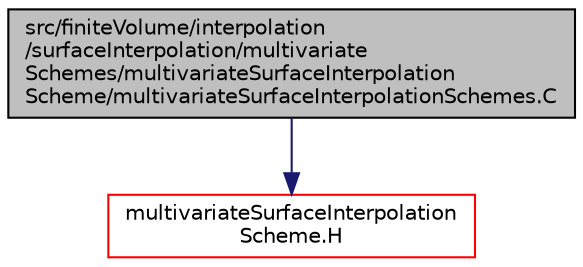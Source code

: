 digraph "src/finiteVolume/interpolation/surfaceInterpolation/multivariateSchemes/multivariateSurfaceInterpolationScheme/multivariateSurfaceInterpolationSchemes.C"
{
  bgcolor="transparent";
  edge [fontname="Helvetica",fontsize="10",labelfontname="Helvetica",labelfontsize="10"];
  node [fontname="Helvetica",fontsize="10",shape=record];
  Node1 [label="src/finiteVolume/interpolation\l/surfaceInterpolation/multivariate\lSchemes/multivariateSurfaceInterpolation\lScheme/multivariateSurfaceInterpolationSchemes.C",height=0.2,width=0.4,color="black", fillcolor="grey75", style="filled", fontcolor="black"];
  Node1 -> Node2 [color="midnightblue",fontsize="10",style="solid",fontname="Helvetica"];
  Node2 [label="multivariateSurfaceInterpolation\lScheme.H",height=0.2,width=0.4,color="red",URL="$a06175.html"];
}
